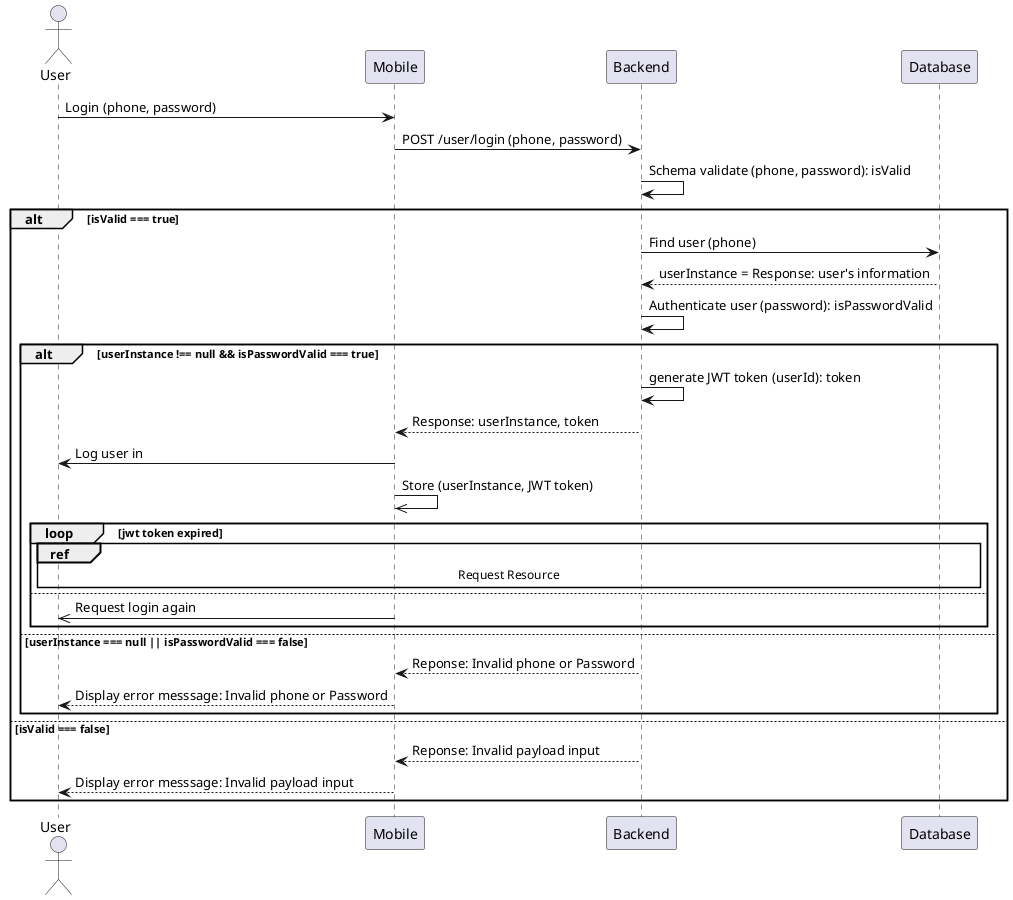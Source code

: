 @startuml
actor User
User -> Mobile: Login (phone, password)
Mobile -> Backend: POST /user/login (phone, password)
Backend -> Backend: Schema validate (phone, password): isValid

alt isValid === true
  Backend -> Database: Find user (phone)
  Database --> Backend: userInstance = Response: user's information
  Backend -> Backend: Authenticate user (password): isPasswordValid

  alt userInstance !== null && isPasswordValid === true
    Backend -> Backend: generate JWT token (userId): token
    Backend --> Mobile: Response: userInstance, token
    Mobile -> User: Log user in
    Mobile ->> Mobile: Store (userInstance, JWT token)

    loop jwt token expired
      ref over User, Mobile, Backend, Database: Request Resource
    else
      Mobile ->> User: Request login again
    end

  else userInstance === null || isPasswordValid === false
    Backend --> Mobile: Reponse: Invalid phone or Password
    Mobile --> User: Display error messsage: Invalid phone or Password
  end

else isValid === false
  Backend --> Mobile: Reponse: Invalid payload input
  Mobile --> User: Display error messsage: Invalid payload input
end
@enduml